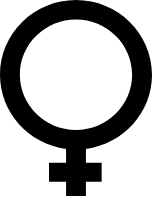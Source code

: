 <mxfile version="24.0.8" type="github">
  <diagram name="Page-1" id="xzhQ3rKRUncRgA5fxZir">
    <mxGraphModel dx="1221" dy="657" grid="1" gridSize="10" guides="1" tooltips="1" connect="1" arrows="1" fold="1" page="1" pageScale="1" pageWidth="850" pageHeight="1100" math="0" shadow="0">
      <root>
        <mxCell id="0" />
        <mxCell id="1" parent="0" />
        <mxCell id="6O4LgKuQHUf7rGlTu1do-2" value="" style="shape=mxgraph.signs.people.female;html=1;pointerEvents=1;fillColor=#000000;strokeColor=none;verticalLabelPosition=bottom;verticalAlign=top;align=center;" vertex="1" parent="1">
          <mxGeometry x="380" y="290" width="76" height="98" as="geometry" />
        </mxCell>
      </root>
    </mxGraphModel>
  </diagram>
</mxfile>
